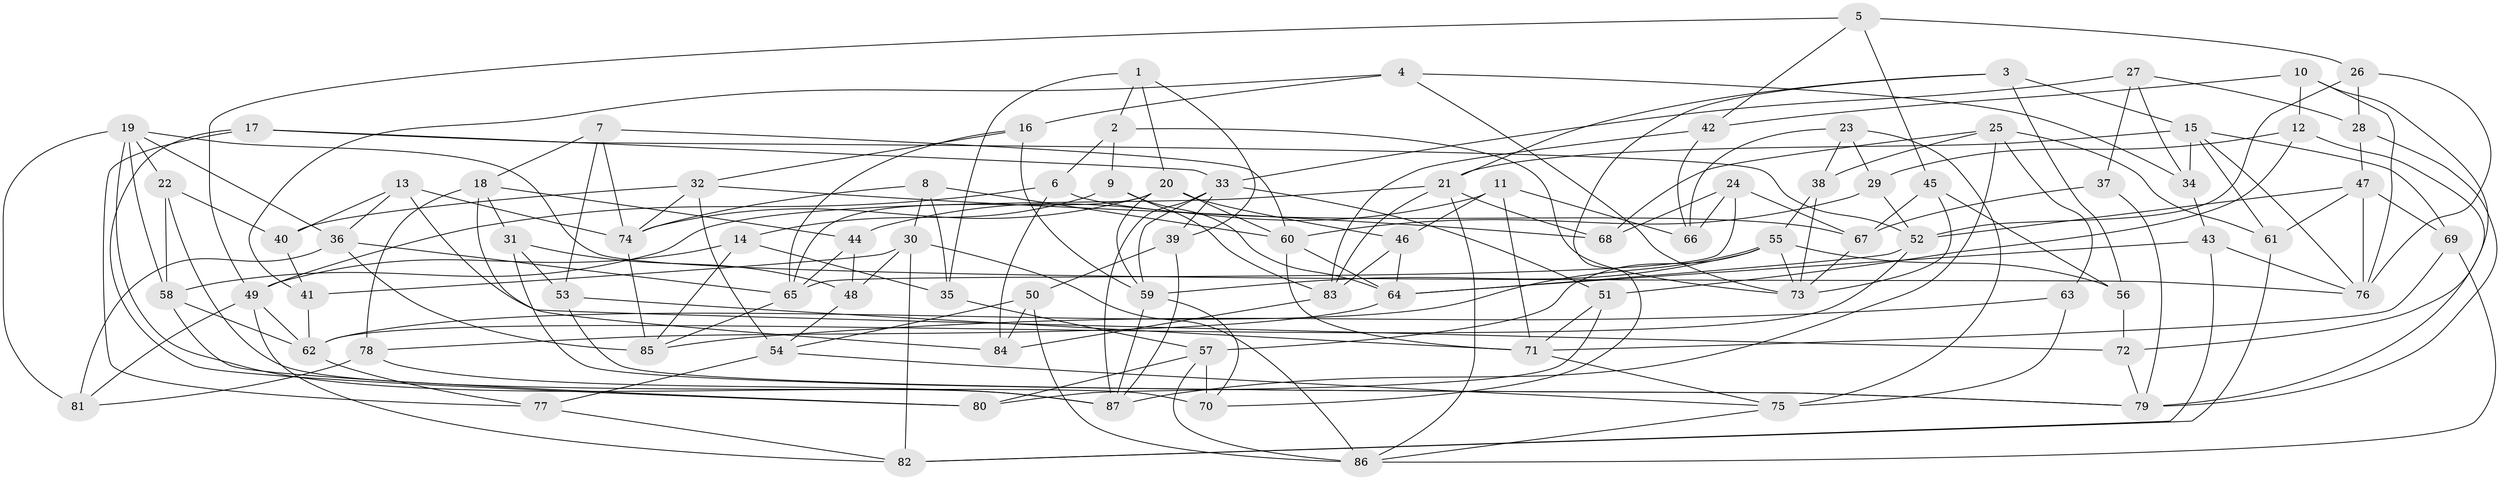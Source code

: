 // original degree distribution, {4: 1.0}
// Generated by graph-tools (version 1.1) at 2025/38/03/04/25 23:38:12]
// undirected, 87 vertices, 200 edges
graph export_dot {
  node [color=gray90,style=filled];
  1;
  2;
  3;
  4;
  5;
  6;
  7;
  8;
  9;
  10;
  11;
  12;
  13;
  14;
  15;
  16;
  17;
  18;
  19;
  20;
  21;
  22;
  23;
  24;
  25;
  26;
  27;
  28;
  29;
  30;
  31;
  32;
  33;
  34;
  35;
  36;
  37;
  38;
  39;
  40;
  41;
  42;
  43;
  44;
  45;
  46;
  47;
  48;
  49;
  50;
  51;
  52;
  53;
  54;
  55;
  56;
  57;
  58;
  59;
  60;
  61;
  62;
  63;
  64;
  65;
  66;
  67;
  68;
  69;
  70;
  71;
  72;
  73;
  74;
  75;
  76;
  77;
  78;
  79;
  80;
  81;
  82;
  83;
  84;
  85;
  86;
  87;
  1 -- 2 [weight=1.0];
  1 -- 20 [weight=1.0];
  1 -- 35 [weight=1.0];
  1 -- 39 [weight=1.0];
  2 -- 6 [weight=1.0];
  2 -- 9 [weight=1.0];
  2 -- 73 [weight=1.0];
  3 -- 15 [weight=1.0];
  3 -- 21 [weight=1.0];
  3 -- 56 [weight=1.0];
  3 -- 70 [weight=1.0];
  4 -- 16 [weight=1.0];
  4 -- 34 [weight=1.0];
  4 -- 41 [weight=1.0];
  4 -- 73 [weight=1.0];
  5 -- 26 [weight=1.0];
  5 -- 42 [weight=1.0];
  5 -- 45 [weight=1.0];
  5 -- 49 [weight=1.0];
  6 -- 49 [weight=1.0];
  6 -- 67 [weight=1.0];
  6 -- 84 [weight=1.0];
  7 -- 18 [weight=1.0];
  7 -- 53 [weight=1.0];
  7 -- 60 [weight=1.0];
  7 -- 74 [weight=1.0];
  8 -- 30 [weight=1.0];
  8 -- 35 [weight=1.0];
  8 -- 60 [weight=1.0];
  8 -- 74 [weight=1.0];
  9 -- 14 [weight=1.0];
  9 -- 64 [weight=1.0];
  9 -- 83 [weight=1.0];
  10 -- 12 [weight=1.0];
  10 -- 42 [weight=1.0];
  10 -- 72 [weight=1.0];
  10 -- 76 [weight=1.0];
  11 -- 44 [weight=1.0];
  11 -- 46 [weight=1.0];
  11 -- 66 [weight=1.0];
  11 -- 71 [weight=1.0];
  12 -- 29 [weight=1.0];
  12 -- 51 [weight=1.0];
  12 -- 79 [weight=1.0];
  13 -- 36 [weight=1.0];
  13 -- 40 [weight=1.0];
  13 -- 72 [weight=1.0];
  13 -- 74 [weight=1.0];
  14 -- 35 [weight=1.0];
  14 -- 49 [weight=1.0];
  14 -- 85 [weight=1.0];
  15 -- 21 [weight=1.0];
  15 -- 34 [weight=1.0];
  15 -- 61 [weight=1.0];
  15 -- 69 [weight=1.0];
  15 -- 76 [weight=1.0];
  16 -- 32 [weight=1.0];
  16 -- 59 [weight=1.0];
  16 -- 65 [weight=1.0];
  17 -- 33 [weight=1.0];
  17 -- 52 [weight=1.0];
  17 -- 77 [weight=1.0];
  17 -- 80 [weight=1.0];
  18 -- 31 [weight=1.0];
  18 -- 44 [weight=1.0];
  18 -- 78 [weight=1.0];
  18 -- 84 [weight=2.0];
  19 -- 22 [weight=1.0];
  19 -- 36 [weight=1.0];
  19 -- 58 [weight=1.0];
  19 -- 76 [weight=1.0];
  19 -- 81 [weight=1.0];
  19 -- 87 [weight=1.0];
  20 -- 46 [weight=1.0];
  20 -- 59 [weight=1.0];
  20 -- 60 [weight=1.0];
  20 -- 65 [weight=1.0];
  20 -- 74 [weight=1.0];
  21 -- 58 [weight=1.0];
  21 -- 68 [weight=1.0];
  21 -- 83 [weight=1.0];
  21 -- 86 [weight=1.0];
  22 -- 40 [weight=1.0];
  22 -- 58 [weight=1.0];
  22 -- 70 [weight=1.0];
  23 -- 29 [weight=1.0];
  23 -- 38 [weight=1.0];
  23 -- 66 [weight=1.0];
  23 -- 75 [weight=1.0];
  24 -- 65 [weight=1.0];
  24 -- 66 [weight=1.0];
  24 -- 67 [weight=1.0];
  24 -- 68 [weight=1.0];
  25 -- 38 [weight=1.0];
  25 -- 61 [weight=2.0];
  25 -- 63 [weight=1.0];
  25 -- 68 [weight=1.0];
  25 -- 87 [weight=1.0];
  26 -- 28 [weight=1.0];
  26 -- 52 [weight=1.0];
  26 -- 76 [weight=1.0];
  27 -- 28 [weight=1.0];
  27 -- 33 [weight=1.0];
  27 -- 34 [weight=1.0];
  27 -- 37 [weight=1.0];
  28 -- 47 [weight=1.0];
  28 -- 79 [weight=1.0];
  29 -- 52 [weight=1.0];
  29 -- 60 [weight=1.0];
  30 -- 41 [weight=1.0];
  30 -- 48 [weight=1.0];
  30 -- 82 [weight=2.0];
  30 -- 86 [weight=1.0];
  31 -- 48 [weight=1.0];
  31 -- 53 [weight=1.0];
  31 -- 79 [weight=1.0];
  32 -- 40 [weight=1.0];
  32 -- 54 [weight=2.0];
  32 -- 68 [weight=1.0];
  32 -- 74 [weight=1.0];
  33 -- 39 [weight=1.0];
  33 -- 51 [weight=1.0];
  33 -- 59 [weight=1.0];
  33 -- 87 [weight=1.0];
  34 -- 43 [weight=1.0];
  35 -- 57 [weight=1.0];
  36 -- 65 [weight=1.0];
  36 -- 81 [weight=1.0];
  36 -- 85 [weight=2.0];
  37 -- 67 [weight=2.0];
  37 -- 79 [weight=1.0];
  38 -- 55 [weight=1.0];
  38 -- 73 [weight=1.0];
  39 -- 50 [weight=1.0];
  39 -- 87 [weight=1.0];
  40 -- 41 [weight=1.0];
  41 -- 62 [weight=1.0];
  42 -- 66 [weight=1.0];
  42 -- 83 [weight=1.0];
  43 -- 64 [weight=1.0];
  43 -- 76 [weight=1.0];
  43 -- 82 [weight=1.0];
  44 -- 48 [weight=1.0];
  44 -- 65 [weight=1.0];
  45 -- 56 [weight=1.0];
  45 -- 67 [weight=1.0];
  45 -- 73 [weight=1.0];
  46 -- 64 [weight=1.0];
  46 -- 83 [weight=1.0];
  47 -- 52 [weight=1.0];
  47 -- 61 [weight=2.0];
  47 -- 69 [weight=1.0];
  47 -- 76 [weight=1.0];
  48 -- 54 [weight=1.0];
  49 -- 62 [weight=1.0];
  49 -- 81 [weight=1.0];
  49 -- 82 [weight=1.0];
  50 -- 54 [weight=1.0];
  50 -- 84 [weight=1.0];
  50 -- 86 [weight=1.0];
  51 -- 71 [weight=1.0];
  51 -- 80 [weight=1.0];
  52 -- 62 [weight=1.0];
  52 -- 64 [weight=1.0];
  53 -- 71 [weight=1.0];
  53 -- 79 [weight=1.0];
  54 -- 75 [weight=1.0];
  54 -- 77 [weight=1.0];
  55 -- 56 [weight=1.0];
  55 -- 57 [weight=1.0];
  55 -- 59 [weight=1.0];
  55 -- 62 [weight=1.0];
  55 -- 73 [weight=1.0];
  56 -- 72 [weight=1.0];
  57 -- 70 [weight=1.0];
  57 -- 80 [weight=2.0];
  57 -- 86 [weight=1.0];
  58 -- 62 [weight=1.0];
  58 -- 80 [weight=2.0];
  59 -- 70 [weight=1.0];
  59 -- 87 [weight=1.0];
  60 -- 64 [weight=1.0];
  60 -- 71 [weight=1.0];
  61 -- 82 [weight=1.0];
  62 -- 77 [weight=1.0];
  63 -- 75 [weight=2.0];
  63 -- 85 [weight=1.0];
  64 -- 78 [weight=1.0];
  65 -- 85 [weight=1.0];
  67 -- 73 [weight=1.0];
  69 -- 71 [weight=1.0];
  69 -- 86 [weight=1.0];
  71 -- 75 [weight=1.0];
  72 -- 79 [weight=1.0];
  74 -- 85 [weight=1.0];
  75 -- 86 [weight=1.0];
  77 -- 82 [weight=1.0];
  78 -- 81 [weight=1.0];
  78 -- 87 [weight=1.0];
  83 -- 84 [weight=2.0];
}

